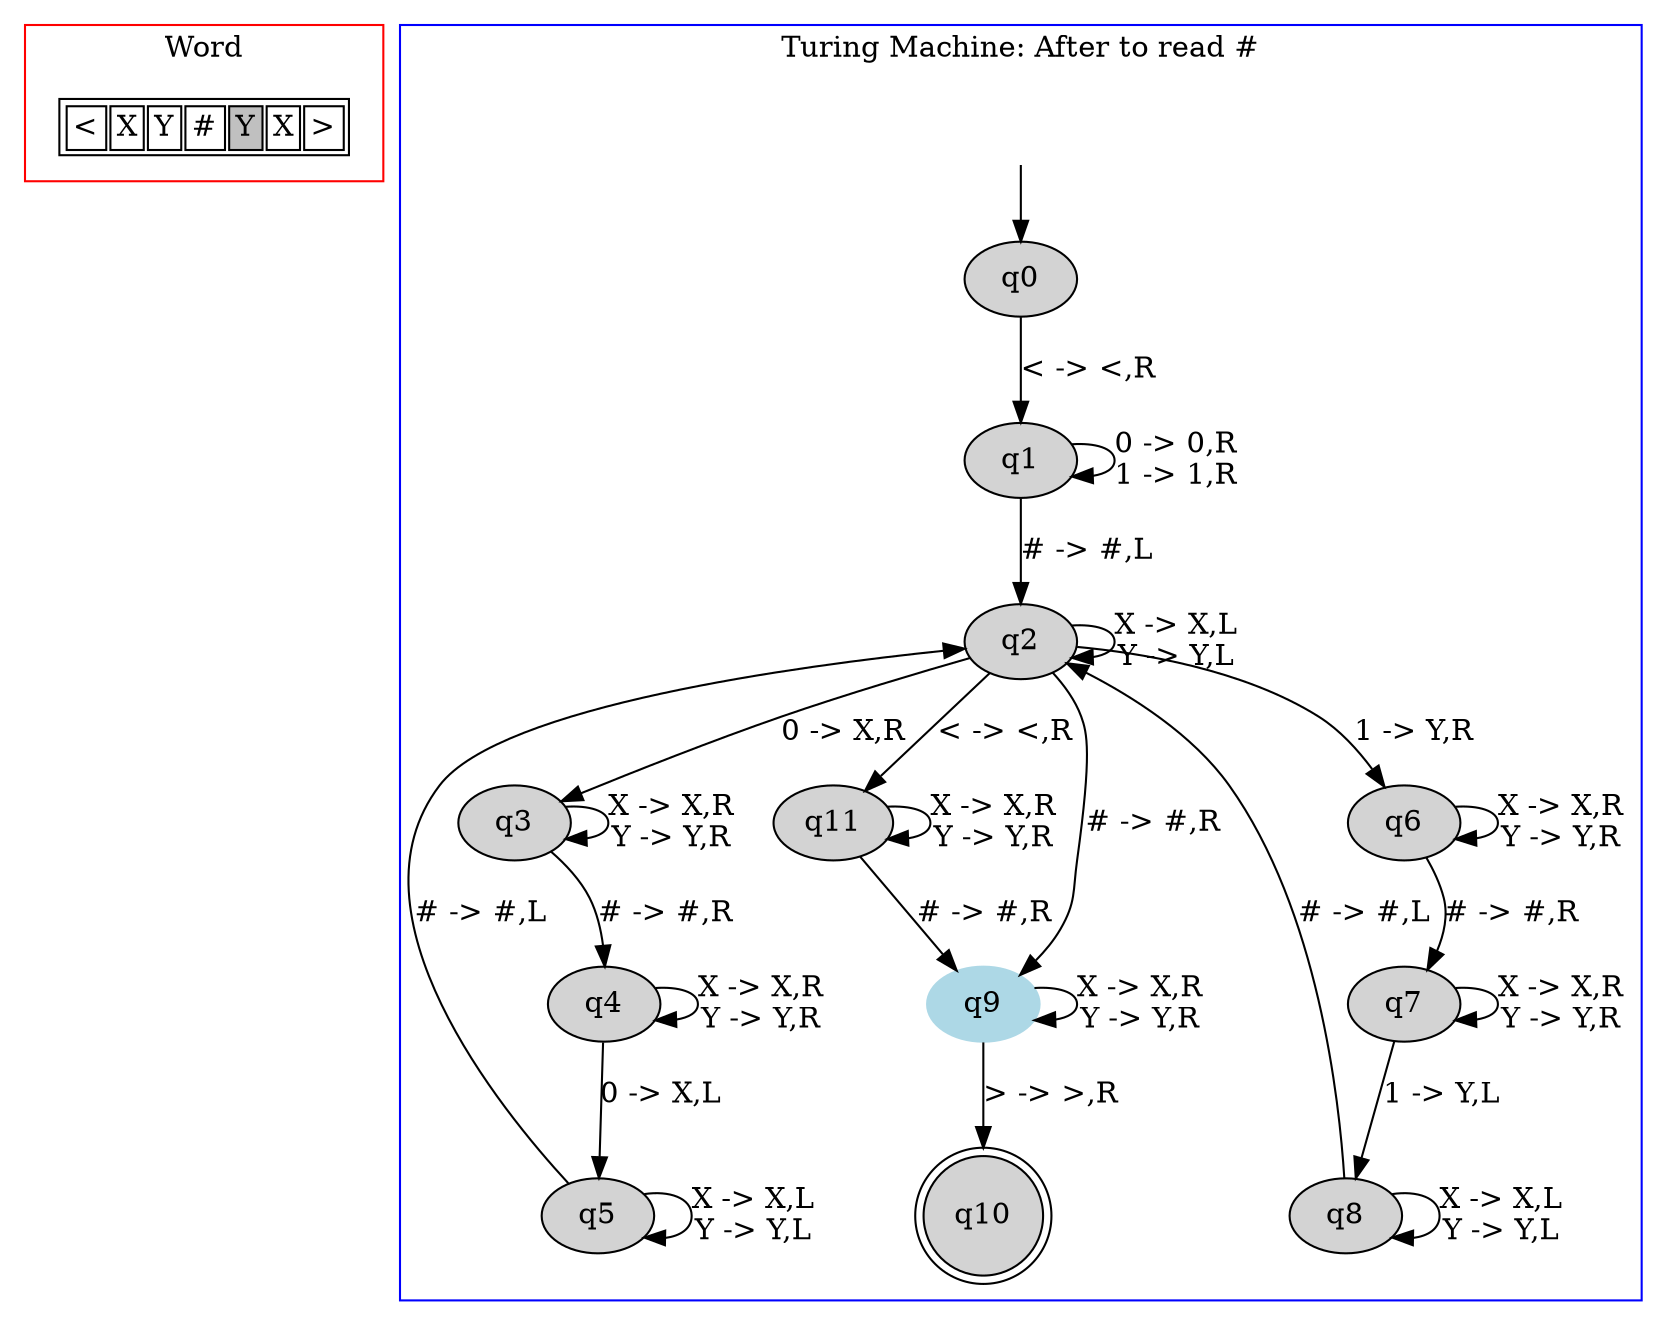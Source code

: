 digraph G {
	subgraph cluster_0 {
		node [shape=plaintext];

struct1 [label=<<TABLE>
<TR>
<TD><FONT>&lt;</FONT></TD>
<TD><FONT>X</FONT></TD>
<TD><FONT>Y</FONT></TD>
<TD><FONT>#</FONT></TD>
<TD BGCOLOR="gray"><FONT>Y</FONT></TD>
<TD><FONT>X</FONT></TD>
<TD><FONT>&gt;</FONT></TD>
</TR>
</TABLE>>];
label = "Word";
color=red;
}
	subgraph cluster_1 {
		node [style=filled];
		label = "Turing Machine: After to read #"
		color=blue;

		q0;
		q1;
		q2;
		q3;
		q4;
		q5;
		q6;
		q7;
		q8;
		q9 [color="lightblue"];
		q10 [shape="doublecircle"];
		q11;
		q0->q1[label="< -> <,R"];
		q1->q1[label="0 -> 0,R
1 -> 1,R"];
		q1->q2[label="# -> #,L"];
		q2->q2[label="X -> X,L
Y -> Y,L"];
		q2->q3[label="0 -> X,R"];
		q2->q6[label="1 -> Y,R"];
		q2->q9[label="# -> #,R"];
		q2->q11[label="< -> <,R"];
		q3->q3[label="X -> X,R
Y -> Y,R"];
		q3->q4[label="# -> #,R"];
		q4->q4[label="X -> X,R
Y -> Y,R"];
		q4->q5[label="0 -> X,L"];
		q5->q2[label="# -> #,L"];
		q5->q5[label="X -> X,L
Y -> Y,L"];
		q6->q6[label="X -> X,R
Y -> Y,R"];
		q6->q7[label="# -> #,R"];
		q7->q7[label="X -> X,R
Y -> Y,R"];
		q7->q8[label="1 -> Y,L"];
		q8->q2[label="# -> #,L"];
		q8->q8[label="X -> X,L
Y -> Y,L"];
		q9->q9[label="X -> X,R
Y -> Y,R"];
		q9->q10[label="> -> >,R"];
		q11->q9[label="# -> #,R"];
		q11->q11[label="X -> X,R
Y -> Y,R"];
x [color=white, label=""];		x->q0	}

}